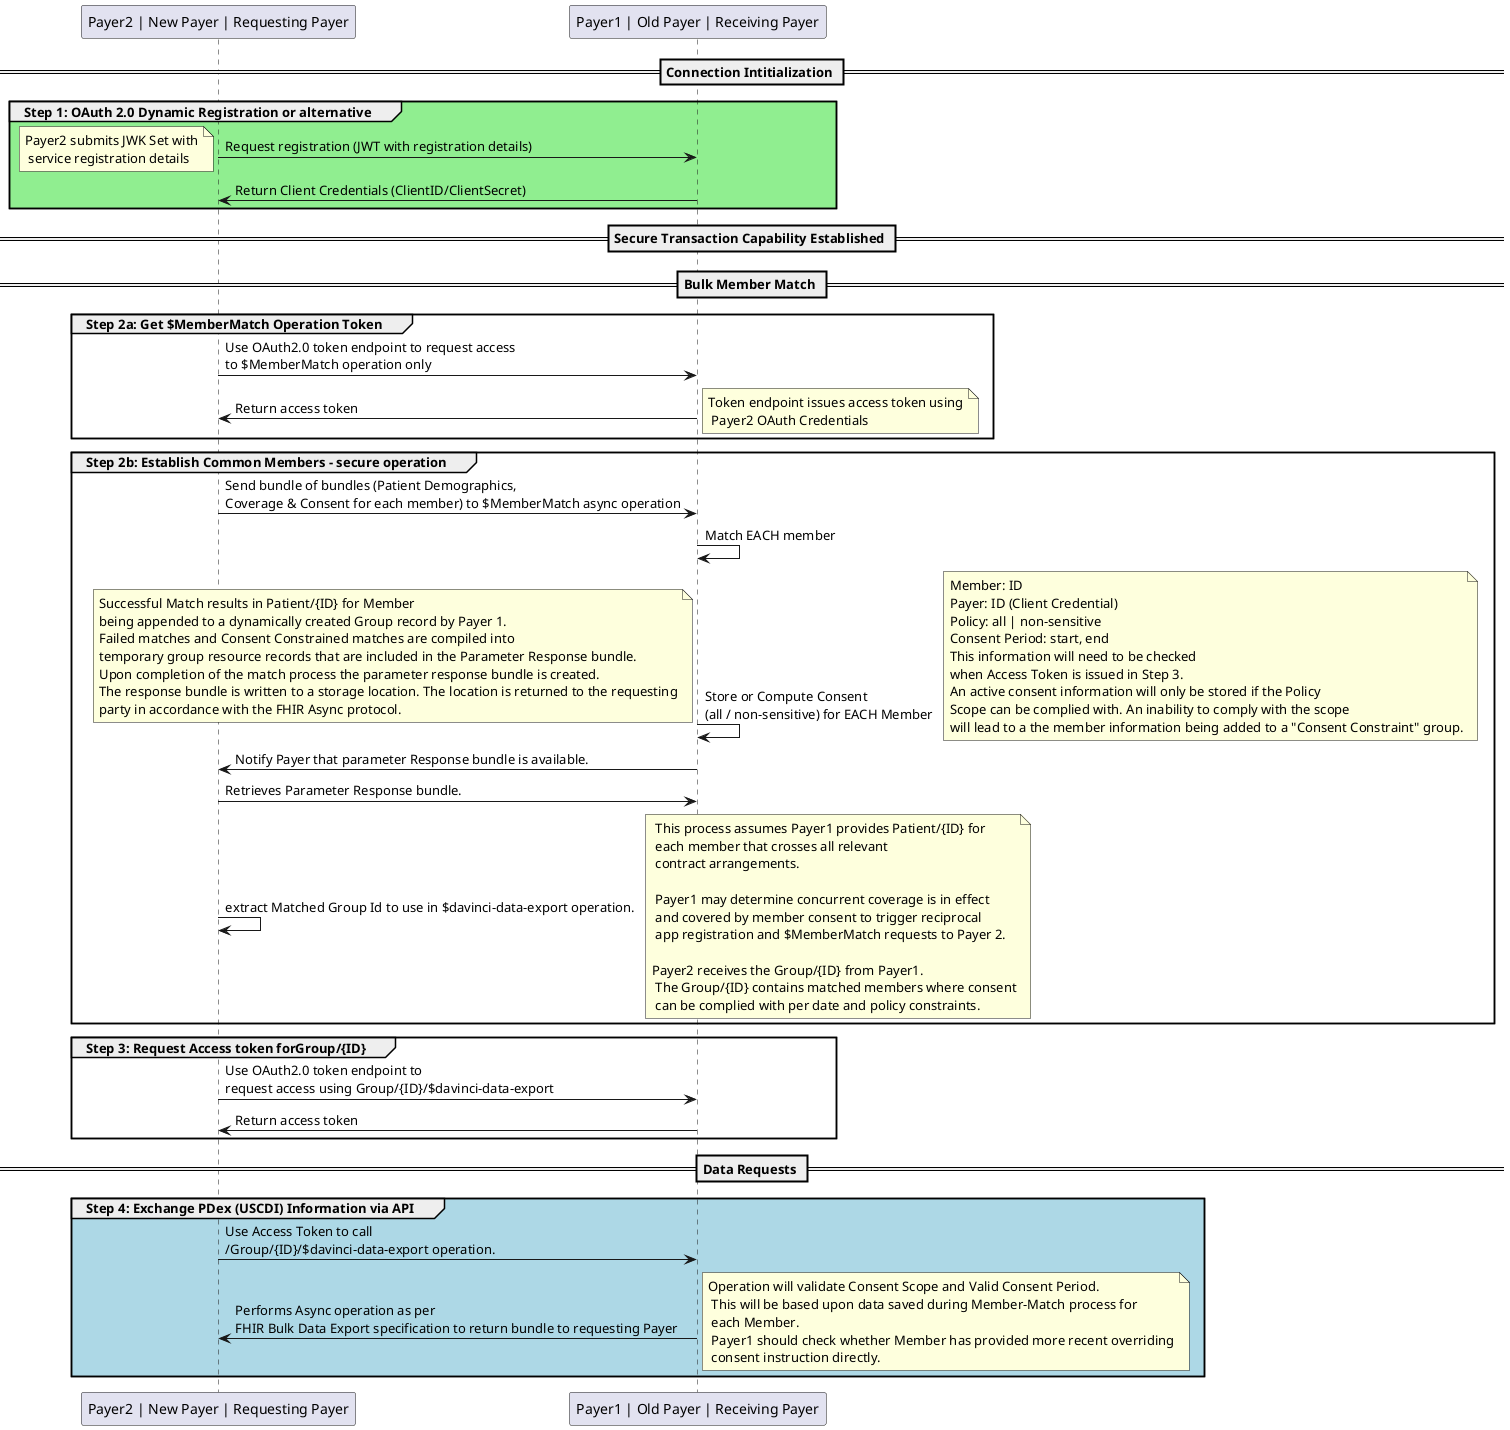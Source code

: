 @startuml
skinparam svgDimensionStyle false
participant "Payer2 | New Payer | Requesting Payer" as Payer2
participant "Payer1 | Old Payer | Receiving Payer" as Payer1
== Connection Intitialization ==
group #lightGreen Step 1: OAuth 2.0 Dynamic Registration or alternative
	Payer2 -> Payer1 : Request registration (JWT with registration details)
	note left
  	Payer2 submits JWK Set with
    service registration details
  endnote
  Payer1 -> Payer2 : Return Client Credentials (ClientID/ClientSecret)

end
== Secure Transaction Capability Established ==

== Bulk Member Match ==
group Step 2a: Get $MemberMatch Operation Token
	Payer2 -> Payer1 : Use OAuth2.0 token endpoint to request access \nto $MemberMatch operation only
  Payer1 -> Payer2 : Return access token
  note right
  	Token endpoint issues access token using
    Payer2 OAuth Credentials
  endnote
end
group Step 2b: Establish Common Members - secure operation
	Payer2 -> Payer1 : Send bundle of bundles (Patient Demographics, \nCoverage & Consent for each member) to $MemberMatch async operation
	Payer1 -> Payer1 : Match EACH member
  Payer1 -> Payer1 : Store or Compute Consent \n(all / non-sensitive) for EACH Member
  note right
  Member: ID
  Payer: ID (Client Credential)
  Policy: all | non-sensitive
  Consent Period: start, end
  This information will need to be checked
  when Access Token is issued in Step 3.
  An active consent information will only be stored if the Policy
  Scope can be complied with. An inability to comply with the scope
  will lead to a the member information being added to a "Consent Constraint" group.
  endnote
  note left
  Successful Match results in Patient/{ID} for Member
  being appended to a dynamically created Group record by Payer 1.
  Failed matches and Consent Constrained matches are compiled into
  temporary group resource records that are included in the Parameter Response bundle.
  Upon completion of the match process the parameter response bundle is created.
  The response bundle is written to a storage location. The location is returned to the requesting
  party in accordance with the FHIR Async protocol.
  endnote
	Payer1 -> Payer2 : Notify Payer that parameter Response bundle is available.
	Payer2 -> Payer1 : Retrieves Parameter Response bundle.
	Payer2 -> Payer2 : extract Matched Group Id to use in $davinci-data-export operation.
  note right
    This process assumes Payer1 provides Patient/{ID} for
    each member that crosses all relevant
    contract arrangements.

    Payer1 may determine concurrent coverage is in effect
    and covered by member consent to trigger reciprocal
    app registration and $MemberMatch requests to Payer 2.

  	Payer2 receives the Group/{ID} from Payer1.
    The Group/{ID} contains matched members where consent
    can be complied with per date and policy constraints.
  endnote
end

group Step 3: Request Access token forGroup/{ID}
	Payer2 -> Payer1 : Use OAuth2.0 token endpoint to \nrequest access using Group/{ID}/$davinci-data-export
  Payer1 -> Payer2 : Return access token
end
== Data Requests ==
group #LightBlue Step 4: Exchange PDex (USCDI) Information via API
  Payer2 -> Payer1 : Use Access Token to call \n/Group/{ID}/$davinci-data-export operation.
	Payer1 -> Payer2 : Performs Async operation as per \nFHIR Bulk Data Export specification to return bundle to requesting Payer
  note right
  	Operation will validate Consent Scope and Valid Consent Period.
    This will be based upon data saved during Member-Match process for
    each Member.
    Payer1 should check whether Member has provided more recent overriding
    consent instruction directly.
  endnote
end
@enduml
